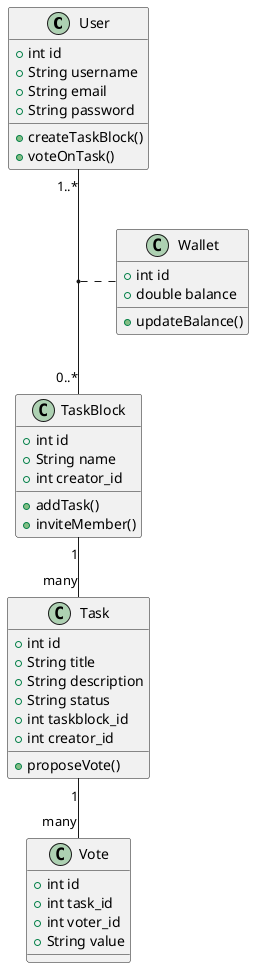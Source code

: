 @startuml
class User {
    +int id
    +String username
    +String email
    +String password
    +createTaskBlock()
    +voteOnTask()
}

class TaskBlock {
    +int id
    +String name
    +int creator_id
    +addTask()
    +inviteMember()
}

class Task {
    +int id
    +String title
    +String description
    +String status
    +int taskblock_id
    +int creator_id
    +proposeVote()
}

class Vote {
    +int id
    +int task_id
    +int voter_id
    +String value
}

class Wallet {
    +int id
    +double balance
    +updateBalance()
}

User "1..*" -- "0..*" TaskBlock
(User,TaskBlock) .. Wallet

TaskBlock "1" -- "many" Task
Task "1" -- "many" Vote
@enduml
